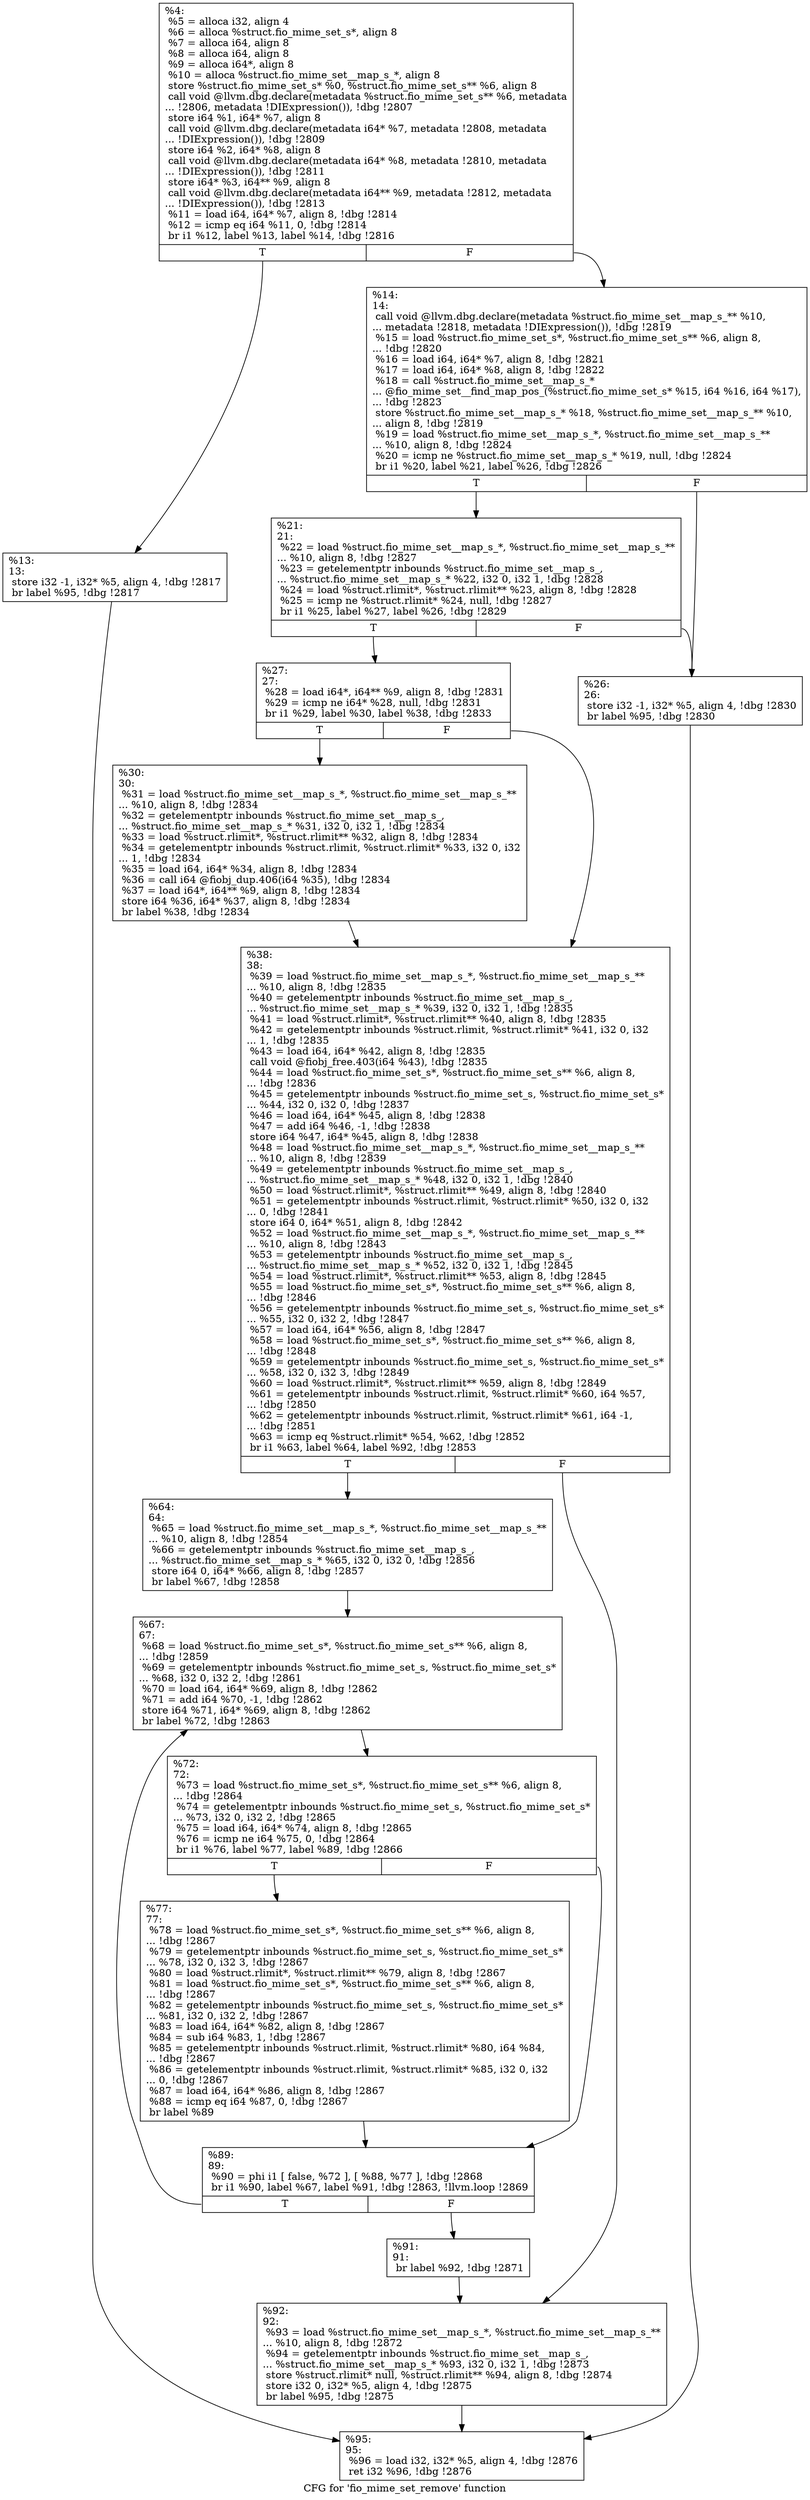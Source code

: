 digraph "CFG for 'fio_mime_set_remove' function" {
	label="CFG for 'fio_mime_set_remove' function";

	Node0x556852463870 [shape=record,label="{%4:\l  %5 = alloca i32, align 4\l  %6 = alloca %struct.fio_mime_set_s*, align 8\l  %7 = alloca i64, align 8\l  %8 = alloca i64, align 8\l  %9 = alloca i64*, align 8\l  %10 = alloca %struct.fio_mime_set__map_s_*, align 8\l  store %struct.fio_mime_set_s* %0, %struct.fio_mime_set_s** %6, align 8\l  call void @llvm.dbg.declare(metadata %struct.fio_mime_set_s** %6, metadata\l... !2806, metadata !DIExpression()), !dbg !2807\l  store i64 %1, i64* %7, align 8\l  call void @llvm.dbg.declare(metadata i64* %7, metadata !2808, metadata\l... !DIExpression()), !dbg !2809\l  store i64 %2, i64* %8, align 8\l  call void @llvm.dbg.declare(metadata i64* %8, metadata !2810, metadata\l... !DIExpression()), !dbg !2811\l  store i64* %3, i64** %9, align 8\l  call void @llvm.dbg.declare(metadata i64** %9, metadata !2812, metadata\l... !DIExpression()), !dbg !2813\l  %11 = load i64, i64* %7, align 8, !dbg !2814\l  %12 = icmp eq i64 %11, 0, !dbg !2814\l  br i1 %12, label %13, label %14, !dbg !2816\l|{<s0>T|<s1>F}}"];
	Node0x556852463870:s0 -> Node0x556852466460;
	Node0x556852463870:s1 -> Node0x5568524664b0;
	Node0x556852466460 [shape=record,label="{%13:\l13:                                               \l  store i32 -1, i32* %5, align 4, !dbg !2817\l  br label %95, !dbg !2817\l}"];
	Node0x556852466460 -> Node0x5568524668c0;
	Node0x5568524664b0 [shape=record,label="{%14:\l14:                                               \l  call void @llvm.dbg.declare(metadata %struct.fio_mime_set__map_s_** %10,\l... metadata !2818, metadata !DIExpression()), !dbg !2819\l  %15 = load %struct.fio_mime_set_s*, %struct.fio_mime_set_s** %6, align 8,\l... !dbg !2820\l  %16 = load i64, i64* %7, align 8, !dbg !2821\l  %17 = load i64, i64* %8, align 8, !dbg !2822\l  %18 = call %struct.fio_mime_set__map_s_*\l... @fio_mime_set__find_map_pos_(%struct.fio_mime_set_s* %15, i64 %16, i64 %17),\l... !dbg !2823\l  store %struct.fio_mime_set__map_s_* %18, %struct.fio_mime_set__map_s_** %10,\l... align 8, !dbg !2819\l  %19 = load %struct.fio_mime_set__map_s_*, %struct.fio_mime_set__map_s_**\l... %10, align 8, !dbg !2824\l  %20 = icmp ne %struct.fio_mime_set__map_s_* %19, null, !dbg !2824\l  br i1 %20, label %21, label %26, !dbg !2826\l|{<s0>T|<s1>F}}"];
	Node0x5568524664b0:s0 -> Node0x556852466500;
	Node0x5568524664b0:s1 -> Node0x556852466550;
	Node0x556852466500 [shape=record,label="{%21:\l21:                                               \l  %22 = load %struct.fio_mime_set__map_s_*, %struct.fio_mime_set__map_s_**\l... %10, align 8, !dbg !2827\l  %23 = getelementptr inbounds %struct.fio_mime_set__map_s_,\l... %struct.fio_mime_set__map_s_* %22, i32 0, i32 1, !dbg !2828\l  %24 = load %struct.rlimit*, %struct.rlimit** %23, align 8, !dbg !2828\l  %25 = icmp ne %struct.rlimit* %24, null, !dbg !2827\l  br i1 %25, label %27, label %26, !dbg !2829\l|{<s0>T|<s1>F}}"];
	Node0x556852466500:s0 -> Node0x5568524665a0;
	Node0x556852466500:s1 -> Node0x556852466550;
	Node0x556852466550 [shape=record,label="{%26:\l26:                                               \l  store i32 -1, i32* %5, align 4, !dbg !2830\l  br label %95, !dbg !2830\l}"];
	Node0x556852466550 -> Node0x5568524668c0;
	Node0x5568524665a0 [shape=record,label="{%27:\l27:                                               \l  %28 = load i64*, i64** %9, align 8, !dbg !2831\l  %29 = icmp ne i64* %28, null, !dbg !2831\l  br i1 %29, label %30, label %38, !dbg !2833\l|{<s0>T|<s1>F}}"];
	Node0x5568524665a0:s0 -> Node0x5568524665f0;
	Node0x5568524665a0:s1 -> Node0x556852466640;
	Node0x5568524665f0 [shape=record,label="{%30:\l30:                                               \l  %31 = load %struct.fio_mime_set__map_s_*, %struct.fio_mime_set__map_s_**\l... %10, align 8, !dbg !2834\l  %32 = getelementptr inbounds %struct.fio_mime_set__map_s_,\l... %struct.fio_mime_set__map_s_* %31, i32 0, i32 1, !dbg !2834\l  %33 = load %struct.rlimit*, %struct.rlimit** %32, align 8, !dbg !2834\l  %34 = getelementptr inbounds %struct.rlimit, %struct.rlimit* %33, i32 0, i32\l... 1, !dbg !2834\l  %35 = load i64, i64* %34, align 8, !dbg !2834\l  %36 = call i64 @fiobj_dup.406(i64 %35), !dbg !2834\l  %37 = load i64*, i64** %9, align 8, !dbg !2834\l  store i64 %36, i64* %37, align 8, !dbg !2834\l  br label %38, !dbg !2834\l}"];
	Node0x5568524665f0 -> Node0x556852466640;
	Node0x556852466640 [shape=record,label="{%38:\l38:                                               \l  %39 = load %struct.fio_mime_set__map_s_*, %struct.fio_mime_set__map_s_**\l... %10, align 8, !dbg !2835\l  %40 = getelementptr inbounds %struct.fio_mime_set__map_s_,\l... %struct.fio_mime_set__map_s_* %39, i32 0, i32 1, !dbg !2835\l  %41 = load %struct.rlimit*, %struct.rlimit** %40, align 8, !dbg !2835\l  %42 = getelementptr inbounds %struct.rlimit, %struct.rlimit* %41, i32 0, i32\l... 1, !dbg !2835\l  %43 = load i64, i64* %42, align 8, !dbg !2835\l  call void @fiobj_free.403(i64 %43), !dbg !2835\l  %44 = load %struct.fio_mime_set_s*, %struct.fio_mime_set_s** %6, align 8,\l... !dbg !2836\l  %45 = getelementptr inbounds %struct.fio_mime_set_s, %struct.fio_mime_set_s*\l... %44, i32 0, i32 0, !dbg !2837\l  %46 = load i64, i64* %45, align 8, !dbg !2838\l  %47 = add i64 %46, -1, !dbg !2838\l  store i64 %47, i64* %45, align 8, !dbg !2838\l  %48 = load %struct.fio_mime_set__map_s_*, %struct.fio_mime_set__map_s_**\l... %10, align 8, !dbg !2839\l  %49 = getelementptr inbounds %struct.fio_mime_set__map_s_,\l... %struct.fio_mime_set__map_s_* %48, i32 0, i32 1, !dbg !2840\l  %50 = load %struct.rlimit*, %struct.rlimit** %49, align 8, !dbg !2840\l  %51 = getelementptr inbounds %struct.rlimit, %struct.rlimit* %50, i32 0, i32\l... 0, !dbg !2841\l  store i64 0, i64* %51, align 8, !dbg !2842\l  %52 = load %struct.fio_mime_set__map_s_*, %struct.fio_mime_set__map_s_**\l... %10, align 8, !dbg !2843\l  %53 = getelementptr inbounds %struct.fio_mime_set__map_s_,\l... %struct.fio_mime_set__map_s_* %52, i32 0, i32 1, !dbg !2845\l  %54 = load %struct.rlimit*, %struct.rlimit** %53, align 8, !dbg !2845\l  %55 = load %struct.fio_mime_set_s*, %struct.fio_mime_set_s** %6, align 8,\l... !dbg !2846\l  %56 = getelementptr inbounds %struct.fio_mime_set_s, %struct.fio_mime_set_s*\l... %55, i32 0, i32 2, !dbg !2847\l  %57 = load i64, i64* %56, align 8, !dbg !2847\l  %58 = load %struct.fio_mime_set_s*, %struct.fio_mime_set_s** %6, align 8,\l... !dbg !2848\l  %59 = getelementptr inbounds %struct.fio_mime_set_s, %struct.fio_mime_set_s*\l... %58, i32 0, i32 3, !dbg !2849\l  %60 = load %struct.rlimit*, %struct.rlimit** %59, align 8, !dbg !2849\l  %61 = getelementptr inbounds %struct.rlimit, %struct.rlimit* %60, i64 %57,\l... !dbg !2850\l  %62 = getelementptr inbounds %struct.rlimit, %struct.rlimit* %61, i64 -1,\l... !dbg !2851\l  %63 = icmp eq %struct.rlimit* %54, %62, !dbg !2852\l  br i1 %63, label %64, label %92, !dbg !2853\l|{<s0>T|<s1>F}}"];
	Node0x556852466640:s0 -> Node0x556852466690;
	Node0x556852466640:s1 -> Node0x556852466870;
	Node0x556852466690 [shape=record,label="{%64:\l64:                                               \l  %65 = load %struct.fio_mime_set__map_s_*, %struct.fio_mime_set__map_s_**\l... %10, align 8, !dbg !2854\l  %66 = getelementptr inbounds %struct.fio_mime_set__map_s_,\l... %struct.fio_mime_set__map_s_* %65, i32 0, i32 0, !dbg !2856\l  store i64 0, i64* %66, align 8, !dbg !2857\l  br label %67, !dbg !2858\l}"];
	Node0x556852466690 -> Node0x5568524666e0;
	Node0x5568524666e0 [shape=record,label="{%67:\l67:                                               \l  %68 = load %struct.fio_mime_set_s*, %struct.fio_mime_set_s** %6, align 8,\l... !dbg !2859\l  %69 = getelementptr inbounds %struct.fio_mime_set_s, %struct.fio_mime_set_s*\l... %68, i32 0, i32 2, !dbg !2861\l  %70 = load i64, i64* %69, align 8, !dbg !2862\l  %71 = add i64 %70, -1, !dbg !2862\l  store i64 %71, i64* %69, align 8, !dbg !2862\l  br label %72, !dbg !2863\l}"];
	Node0x5568524666e0 -> Node0x556852466730;
	Node0x556852466730 [shape=record,label="{%72:\l72:                                               \l  %73 = load %struct.fio_mime_set_s*, %struct.fio_mime_set_s** %6, align 8,\l... !dbg !2864\l  %74 = getelementptr inbounds %struct.fio_mime_set_s, %struct.fio_mime_set_s*\l... %73, i32 0, i32 2, !dbg !2865\l  %75 = load i64, i64* %74, align 8, !dbg !2865\l  %76 = icmp ne i64 %75, 0, !dbg !2864\l  br i1 %76, label %77, label %89, !dbg !2866\l|{<s0>T|<s1>F}}"];
	Node0x556852466730:s0 -> Node0x556852466780;
	Node0x556852466730:s1 -> Node0x5568524667d0;
	Node0x556852466780 [shape=record,label="{%77:\l77:                                               \l  %78 = load %struct.fio_mime_set_s*, %struct.fio_mime_set_s** %6, align 8,\l... !dbg !2867\l  %79 = getelementptr inbounds %struct.fio_mime_set_s, %struct.fio_mime_set_s*\l... %78, i32 0, i32 3, !dbg !2867\l  %80 = load %struct.rlimit*, %struct.rlimit** %79, align 8, !dbg !2867\l  %81 = load %struct.fio_mime_set_s*, %struct.fio_mime_set_s** %6, align 8,\l... !dbg !2867\l  %82 = getelementptr inbounds %struct.fio_mime_set_s, %struct.fio_mime_set_s*\l... %81, i32 0, i32 2, !dbg !2867\l  %83 = load i64, i64* %82, align 8, !dbg !2867\l  %84 = sub i64 %83, 1, !dbg !2867\l  %85 = getelementptr inbounds %struct.rlimit, %struct.rlimit* %80, i64 %84,\l... !dbg !2867\l  %86 = getelementptr inbounds %struct.rlimit, %struct.rlimit* %85, i32 0, i32\l... 0, !dbg !2867\l  %87 = load i64, i64* %86, align 8, !dbg !2867\l  %88 = icmp eq i64 %87, 0, !dbg !2867\l  br label %89\l}"];
	Node0x556852466780 -> Node0x5568524667d0;
	Node0x5568524667d0 [shape=record,label="{%89:\l89:                                               \l  %90 = phi i1 [ false, %72 ], [ %88, %77 ], !dbg !2868\l  br i1 %90, label %67, label %91, !dbg !2863, !llvm.loop !2869\l|{<s0>T|<s1>F}}"];
	Node0x5568524667d0:s0 -> Node0x5568524666e0;
	Node0x5568524667d0:s1 -> Node0x556852466820;
	Node0x556852466820 [shape=record,label="{%91:\l91:                                               \l  br label %92, !dbg !2871\l}"];
	Node0x556852466820 -> Node0x556852466870;
	Node0x556852466870 [shape=record,label="{%92:\l92:                                               \l  %93 = load %struct.fio_mime_set__map_s_*, %struct.fio_mime_set__map_s_**\l... %10, align 8, !dbg !2872\l  %94 = getelementptr inbounds %struct.fio_mime_set__map_s_,\l... %struct.fio_mime_set__map_s_* %93, i32 0, i32 1, !dbg !2873\l  store %struct.rlimit* null, %struct.rlimit** %94, align 8, !dbg !2874\l  store i32 0, i32* %5, align 4, !dbg !2875\l  br label %95, !dbg !2875\l}"];
	Node0x556852466870 -> Node0x5568524668c0;
	Node0x5568524668c0 [shape=record,label="{%95:\l95:                                               \l  %96 = load i32, i32* %5, align 4, !dbg !2876\l  ret i32 %96, !dbg !2876\l}"];
}
